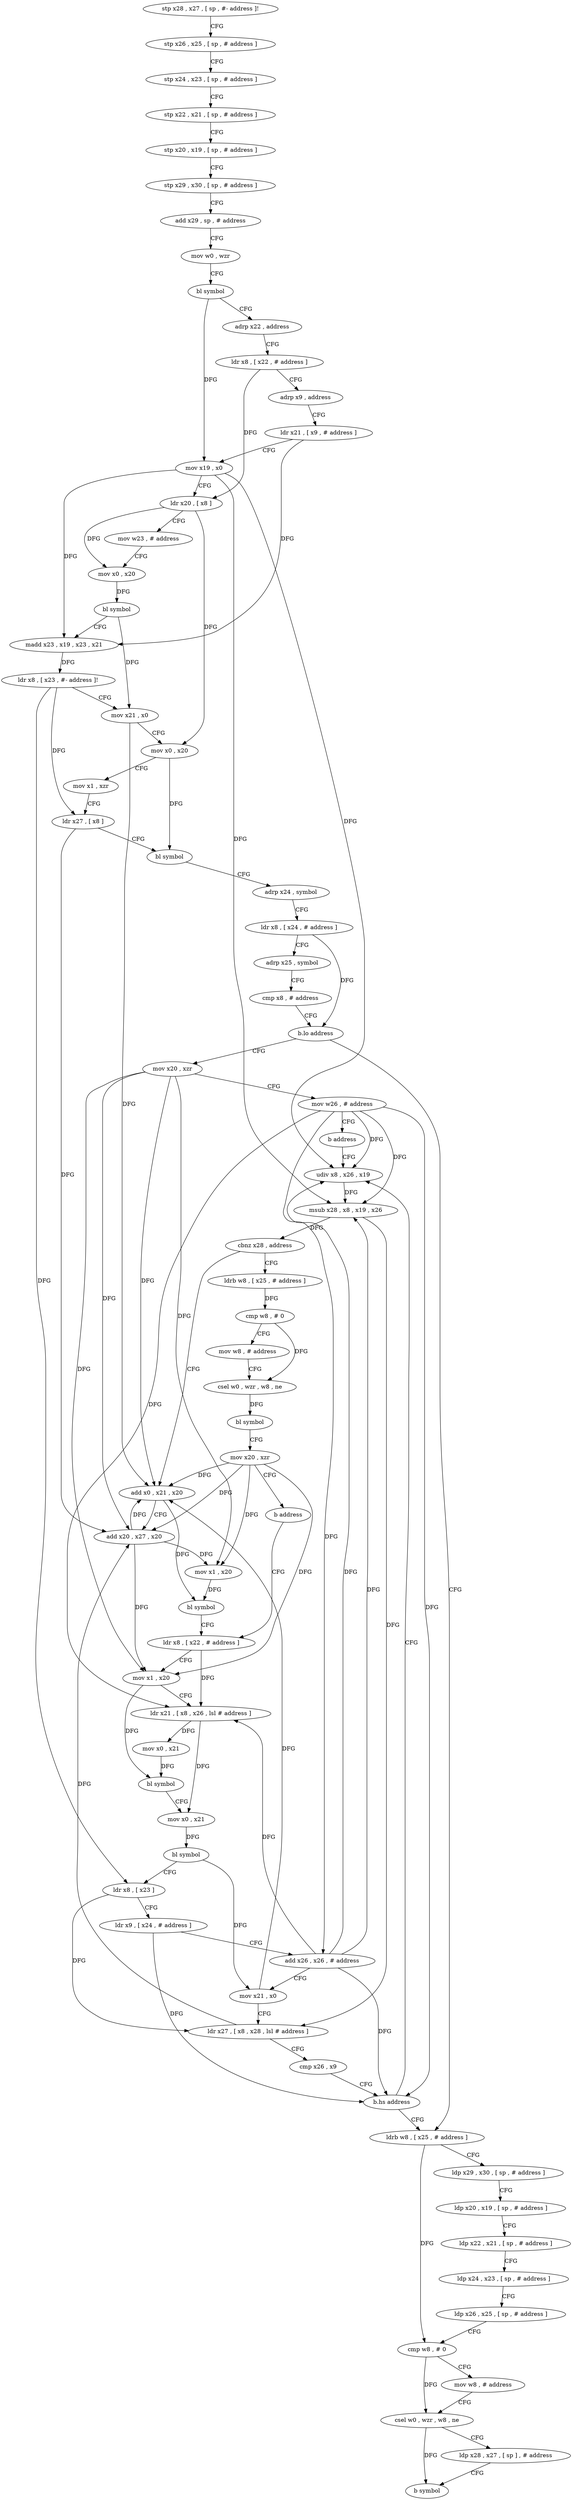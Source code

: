 digraph "func" {
"4228628" [label = "stp x28 , x27 , [ sp , #- address ]!" ]
"4228632" [label = "stp x26 , x25 , [ sp , # address ]" ]
"4228636" [label = "stp x24 , x23 , [ sp , # address ]" ]
"4228640" [label = "stp x22 , x21 , [ sp , # address ]" ]
"4228644" [label = "stp x20 , x19 , [ sp , # address ]" ]
"4228648" [label = "stp x29 , x30 , [ sp , # address ]" ]
"4228652" [label = "add x29 , sp , # address" ]
"4228656" [label = "mov w0 , wzr" ]
"4228660" [label = "bl symbol" ]
"4228664" [label = "adrp x22 , address" ]
"4228668" [label = "ldr x8 , [ x22 , # address ]" ]
"4228672" [label = "adrp x9 , address" ]
"4228676" [label = "ldr x21 , [ x9 , # address ]" ]
"4228680" [label = "mov x19 , x0" ]
"4228684" [label = "ldr x20 , [ x8 ]" ]
"4228688" [label = "mov w23 , # address" ]
"4228692" [label = "mov x0 , x20" ]
"4228696" [label = "bl symbol" ]
"4228700" [label = "madd x23 , x19 , x23 , x21" ]
"4228704" [label = "ldr x8 , [ x23 , #- address ]!" ]
"4228708" [label = "mov x21 , x0" ]
"4228712" [label = "mov x0 , x20" ]
"4228716" [label = "mov x1 , xzr" ]
"4228720" [label = "ldr x27 , [ x8 ]" ]
"4228724" [label = "bl symbol" ]
"4228728" [label = "adrp x24 , symbol" ]
"4228732" [label = "ldr x8 , [ x24 , # address ]" ]
"4228736" [label = "adrp x25 , symbol" ]
"4228740" [label = "cmp x8 , # address" ]
"4228744" [label = "b.lo address" ]
"4228872" [label = "ldrb w8 , [ x25 , # address ]" ]
"4228748" [label = "mov x20 , xzr" ]
"4228876" [label = "ldp x29 , x30 , [ sp , # address ]" ]
"4228880" [label = "ldp x20 , x19 , [ sp , # address ]" ]
"4228884" [label = "ldp x22 , x21 , [ sp , # address ]" ]
"4228888" [label = "ldp x24 , x23 , [ sp , # address ]" ]
"4228892" [label = "ldp x26 , x25 , [ sp , # address ]" ]
"4228896" [label = "cmp w8 , # 0" ]
"4228900" [label = "mov w8 , # address" ]
"4228904" [label = "csel w0 , wzr , w8 , ne" ]
"4228908" [label = "ldp x28 , x27 , [ sp ] , # address" ]
"4228912" [label = "b symbol" ]
"4228752" [label = "mov w26 , # address" ]
"4228756" [label = "b address" ]
"4228832" [label = "udiv x8 , x26 , x19" ]
"4228836" [label = "msub x28 , x8 , x19 , x26" ]
"4228840" [label = "cbnz x28 , address" ]
"4228760" [label = "add x0 , x21 , x20" ]
"4228844" [label = "ldrb w8 , [ x25 , # address ]" ]
"4228764" [label = "add x20 , x27 , x20" ]
"4228768" [label = "mov x1 , x20" ]
"4228772" [label = "bl symbol" ]
"4228776" [label = "ldr x8 , [ x22 , # address ]" ]
"4228848" [label = "cmp w8 , # 0" ]
"4228852" [label = "mov w8 , # address" ]
"4228856" [label = "csel w0 , wzr , w8 , ne" ]
"4228860" [label = "bl symbol" ]
"4228864" [label = "mov x20 , xzr" ]
"4228868" [label = "b address" ]
"4228780" [label = "mov x1 , x20" ]
"4228784" [label = "ldr x21 , [ x8 , x26 , lsl # address ]" ]
"4228788" [label = "mov x0 , x21" ]
"4228792" [label = "bl symbol" ]
"4228796" [label = "mov x0 , x21" ]
"4228800" [label = "bl symbol" ]
"4228804" [label = "ldr x8 , [ x23 ]" ]
"4228808" [label = "ldr x9 , [ x24 , # address ]" ]
"4228812" [label = "add x26 , x26 , # address" ]
"4228816" [label = "mov x21 , x0" ]
"4228820" [label = "ldr x27 , [ x8 , x28 , lsl # address ]" ]
"4228824" [label = "cmp x26 , x9" ]
"4228828" [label = "b.hs address" ]
"4228628" -> "4228632" [ label = "CFG" ]
"4228632" -> "4228636" [ label = "CFG" ]
"4228636" -> "4228640" [ label = "CFG" ]
"4228640" -> "4228644" [ label = "CFG" ]
"4228644" -> "4228648" [ label = "CFG" ]
"4228648" -> "4228652" [ label = "CFG" ]
"4228652" -> "4228656" [ label = "CFG" ]
"4228656" -> "4228660" [ label = "CFG" ]
"4228660" -> "4228664" [ label = "CFG" ]
"4228660" -> "4228680" [ label = "DFG" ]
"4228664" -> "4228668" [ label = "CFG" ]
"4228668" -> "4228672" [ label = "CFG" ]
"4228668" -> "4228684" [ label = "DFG" ]
"4228672" -> "4228676" [ label = "CFG" ]
"4228676" -> "4228680" [ label = "CFG" ]
"4228676" -> "4228700" [ label = "DFG" ]
"4228680" -> "4228684" [ label = "CFG" ]
"4228680" -> "4228700" [ label = "DFG" ]
"4228680" -> "4228832" [ label = "DFG" ]
"4228680" -> "4228836" [ label = "DFG" ]
"4228684" -> "4228688" [ label = "CFG" ]
"4228684" -> "4228692" [ label = "DFG" ]
"4228684" -> "4228712" [ label = "DFG" ]
"4228688" -> "4228692" [ label = "CFG" ]
"4228692" -> "4228696" [ label = "DFG" ]
"4228696" -> "4228700" [ label = "CFG" ]
"4228696" -> "4228708" [ label = "DFG" ]
"4228700" -> "4228704" [ label = "DFG" ]
"4228704" -> "4228708" [ label = "CFG" ]
"4228704" -> "4228804" [ label = "DFG" ]
"4228704" -> "4228720" [ label = "DFG" ]
"4228708" -> "4228712" [ label = "CFG" ]
"4228708" -> "4228760" [ label = "DFG" ]
"4228712" -> "4228716" [ label = "CFG" ]
"4228712" -> "4228724" [ label = "DFG" ]
"4228716" -> "4228720" [ label = "CFG" ]
"4228720" -> "4228724" [ label = "CFG" ]
"4228720" -> "4228764" [ label = "DFG" ]
"4228724" -> "4228728" [ label = "CFG" ]
"4228728" -> "4228732" [ label = "CFG" ]
"4228732" -> "4228736" [ label = "CFG" ]
"4228732" -> "4228744" [ label = "DFG" ]
"4228736" -> "4228740" [ label = "CFG" ]
"4228740" -> "4228744" [ label = "CFG" ]
"4228744" -> "4228872" [ label = "CFG" ]
"4228744" -> "4228748" [ label = "CFG" ]
"4228872" -> "4228876" [ label = "CFG" ]
"4228872" -> "4228896" [ label = "DFG" ]
"4228748" -> "4228752" [ label = "CFG" ]
"4228748" -> "4228760" [ label = "DFG" ]
"4228748" -> "4228764" [ label = "DFG" ]
"4228748" -> "4228768" [ label = "DFG" ]
"4228748" -> "4228780" [ label = "DFG" ]
"4228876" -> "4228880" [ label = "CFG" ]
"4228880" -> "4228884" [ label = "CFG" ]
"4228884" -> "4228888" [ label = "CFG" ]
"4228888" -> "4228892" [ label = "CFG" ]
"4228892" -> "4228896" [ label = "CFG" ]
"4228896" -> "4228900" [ label = "CFG" ]
"4228896" -> "4228904" [ label = "DFG" ]
"4228900" -> "4228904" [ label = "CFG" ]
"4228904" -> "4228908" [ label = "CFG" ]
"4228904" -> "4228912" [ label = "DFG" ]
"4228908" -> "4228912" [ label = "CFG" ]
"4228752" -> "4228756" [ label = "CFG" ]
"4228752" -> "4228832" [ label = "DFG" ]
"4228752" -> "4228836" [ label = "DFG" ]
"4228752" -> "4228784" [ label = "DFG" ]
"4228752" -> "4228812" [ label = "DFG" ]
"4228752" -> "4228828" [ label = "DFG" ]
"4228756" -> "4228832" [ label = "CFG" ]
"4228832" -> "4228836" [ label = "DFG" ]
"4228836" -> "4228840" [ label = "DFG" ]
"4228836" -> "4228820" [ label = "DFG" ]
"4228840" -> "4228760" [ label = "CFG" ]
"4228840" -> "4228844" [ label = "CFG" ]
"4228760" -> "4228764" [ label = "CFG" ]
"4228760" -> "4228772" [ label = "DFG" ]
"4228844" -> "4228848" [ label = "DFG" ]
"4228764" -> "4228768" [ label = "DFG" ]
"4228764" -> "4228760" [ label = "DFG" ]
"4228764" -> "4228780" [ label = "DFG" ]
"4228768" -> "4228772" [ label = "DFG" ]
"4228772" -> "4228776" [ label = "CFG" ]
"4228776" -> "4228780" [ label = "CFG" ]
"4228776" -> "4228784" [ label = "DFG" ]
"4228848" -> "4228852" [ label = "CFG" ]
"4228848" -> "4228856" [ label = "DFG" ]
"4228852" -> "4228856" [ label = "CFG" ]
"4228856" -> "4228860" [ label = "DFG" ]
"4228860" -> "4228864" [ label = "CFG" ]
"4228864" -> "4228868" [ label = "CFG" ]
"4228864" -> "4228760" [ label = "DFG" ]
"4228864" -> "4228764" [ label = "DFG" ]
"4228864" -> "4228768" [ label = "DFG" ]
"4228864" -> "4228780" [ label = "DFG" ]
"4228868" -> "4228776" [ label = "CFG" ]
"4228780" -> "4228784" [ label = "CFG" ]
"4228780" -> "4228792" [ label = "DFG" ]
"4228784" -> "4228788" [ label = "DFG" ]
"4228784" -> "4228796" [ label = "DFG" ]
"4228788" -> "4228792" [ label = "DFG" ]
"4228792" -> "4228796" [ label = "CFG" ]
"4228796" -> "4228800" [ label = "DFG" ]
"4228800" -> "4228804" [ label = "CFG" ]
"4228800" -> "4228816" [ label = "DFG" ]
"4228804" -> "4228808" [ label = "CFG" ]
"4228804" -> "4228820" [ label = "DFG" ]
"4228808" -> "4228812" [ label = "CFG" ]
"4228808" -> "4228828" [ label = "DFG" ]
"4228812" -> "4228816" [ label = "CFG" ]
"4228812" -> "4228784" [ label = "DFG" ]
"4228812" -> "4228832" [ label = "DFG" ]
"4228812" -> "4228836" [ label = "DFG" ]
"4228812" -> "4228828" [ label = "DFG" ]
"4228816" -> "4228820" [ label = "CFG" ]
"4228816" -> "4228760" [ label = "DFG" ]
"4228820" -> "4228824" [ label = "CFG" ]
"4228820" -> "4228764" [ label = "DFG" ]
"4228824" -> "4228828" [ label = "CFG" ]
"4228828" -> "4228872" [ label = "CFG" ]
"4228828" -> "4228832" [ label = "CFG" ]
}
